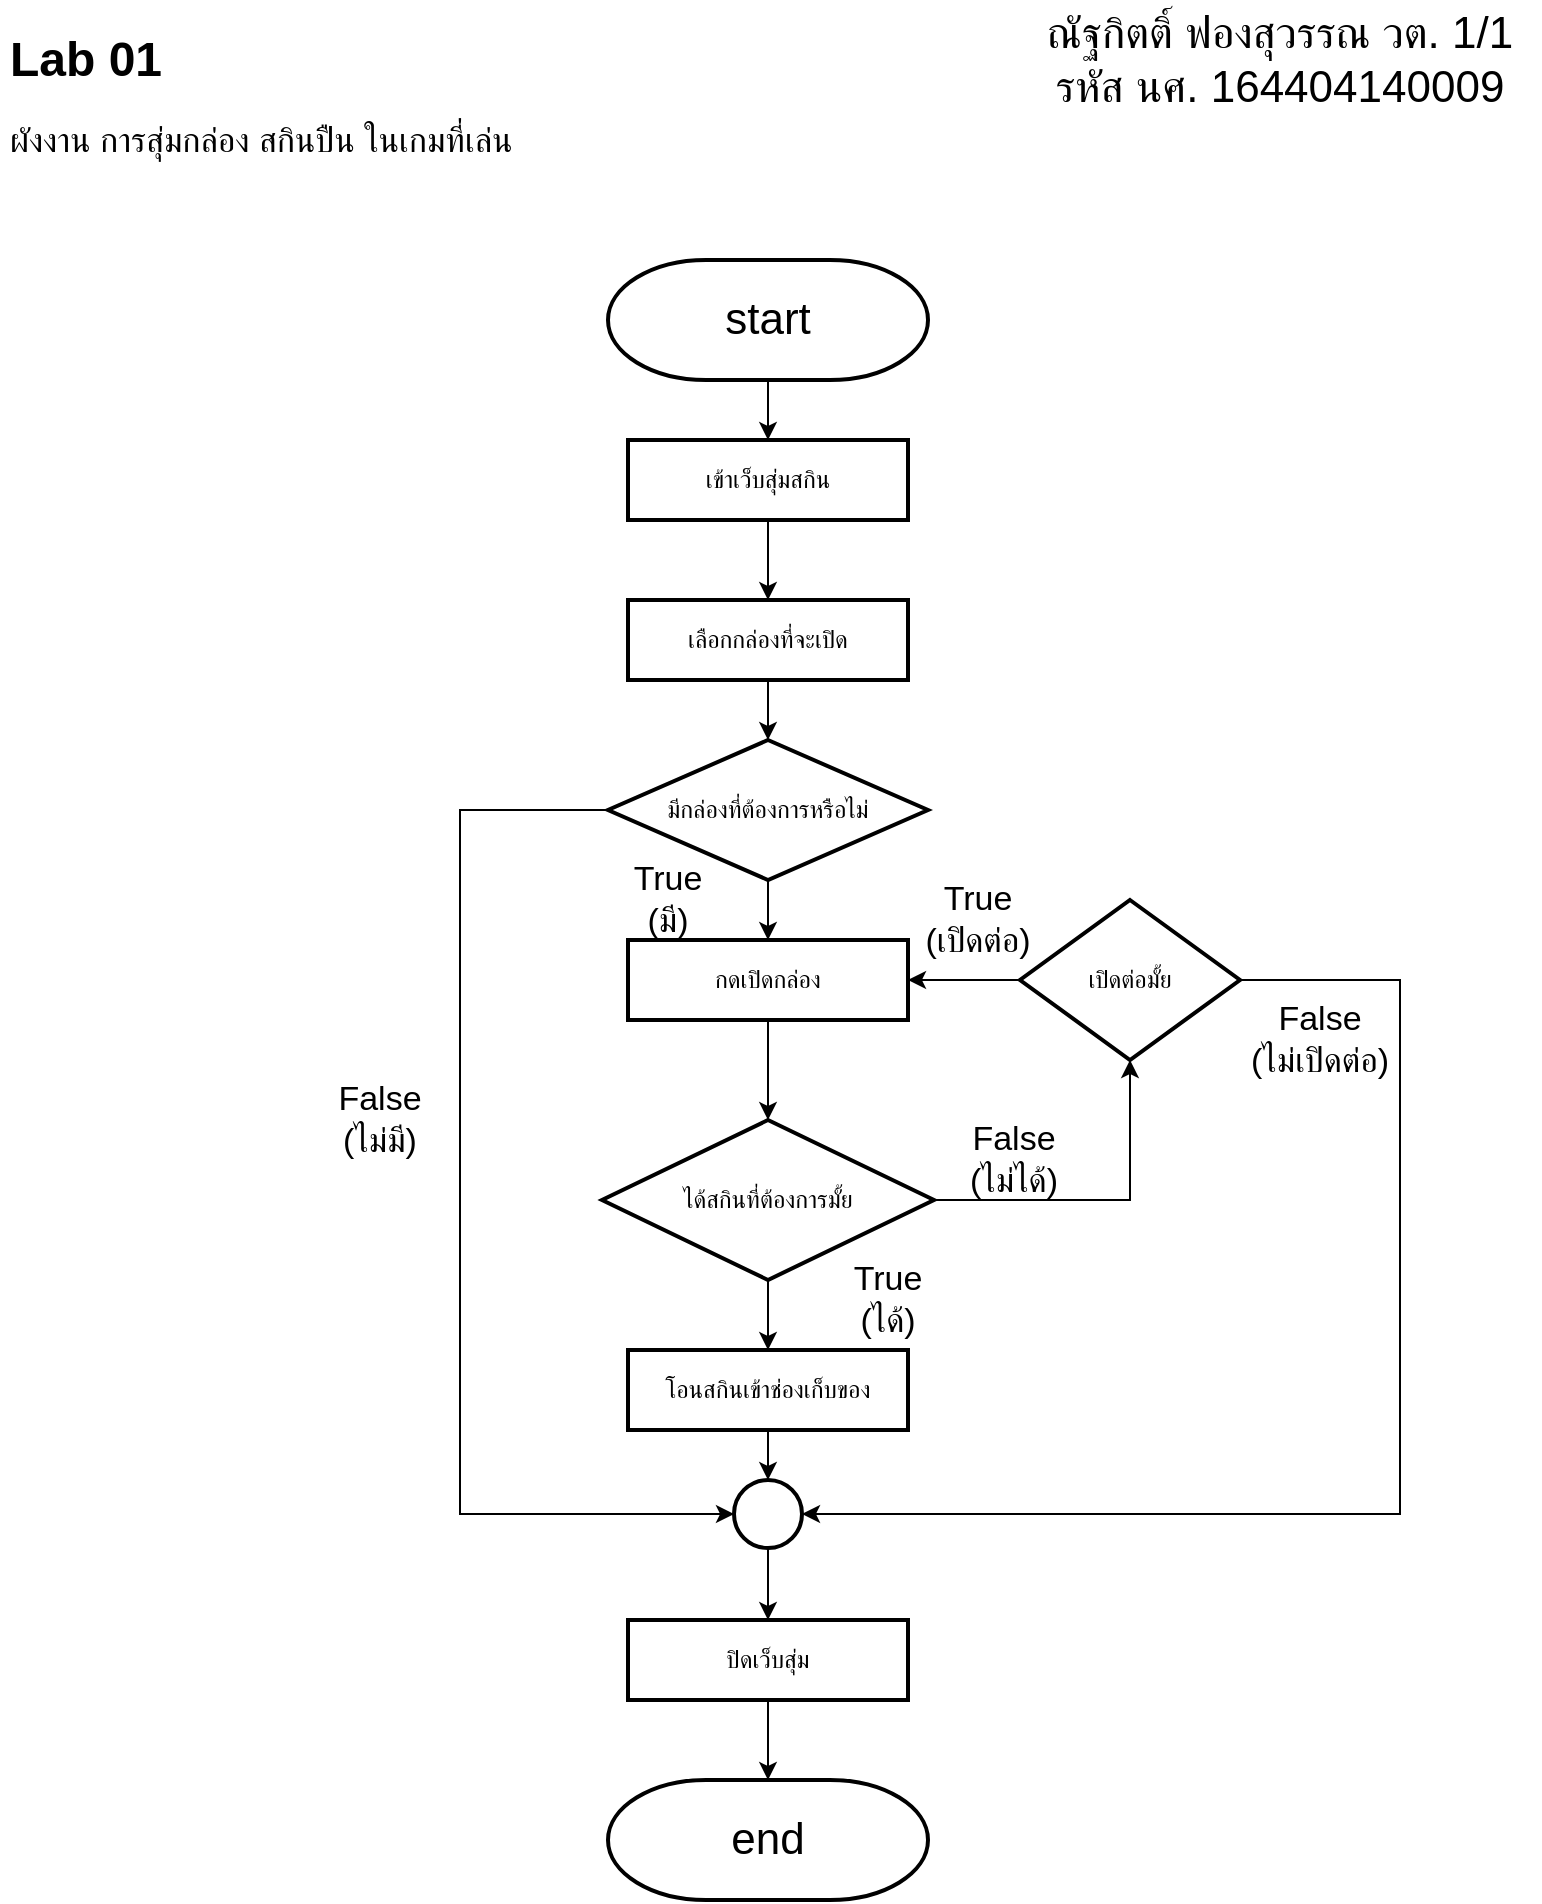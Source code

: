 <mxfile version="14.9.4" type="github">
  <diagram id="C5RBs43oDa-KdzZeNtuy" name="Page-1">
    <mxGraphModel dx="1422" dy="754" grid="1" gridSize="10" guides="1" tooltips="1" connect="1" arrows="1" fold="1" page="1" pageScale="1" pageWidth="827" pageHeight="1169" math="0" shadow="0">
      <root>
        <mxCell id="WIyWlLk6GJQsqaUBKTNV-0" />
        <mxCell id="WIyWlLk6GJQsqaUBKTNV-1" parent="WIyWlLk6GJQsqaUBKTNV-0" />
        <mxCell id="cvK-7X1HN3HpHyDsnjHT-27" value="" style="edgeStyle=orthogonalEdgeStyle;rounded=0;orthogonalLoop=1;jettySize=auto;html=1;" edge="1" parent="WIyWlLk6GJQsqaUBKTNV-1" source="cvK-7X1HN3HpHyDsnjHT-0" target="cvK-7X1HN3HpHyDsnjHT-25">
          <mxGeometry relative="1" as="geometry" />
        </mxCell>
        <mxCell id="cvK-7X1HN3HpHyDsnjHT-0" value="&lt;font style=&quot;font-size: 22px&quot;&gt;start&lt;/font&gt;" style="strokeWidth=2;html=1;shape=mxgraph.flowchart.terminator;whiteSpace=wrap;" vertex="1" parent="WIyWlLk6GJQsqaUBKTNV-1">
          <mxGeometry x="334" y="150" width="160" height="60" as="geometry" />
        </mxCell>
        <mxCell id="cvK-7X1HN3HpHyDsnjHT-2" value="&lt;font style=&quot;font-size: 22px&quot;&gt;end&lt;/font&gt;" style="strokeWidth=2;html=1;shape=mxgraph.flowchart.terminator;whiteSpace=wrap;" vertex="1" parent="WIyWlLk6GJQsqaUBKTNV-1">
          <mxGeometry x="334" y="910" width="160" height="60" as="geometry" />
        </mxCell>
        <mxCell id="cvK-7X1HN3HpHyDsnjHT-13" style="edgeStyle=orthogonalEdgeStyle;rounded=0;orthogonalLoop=1;jettySize=auto;html=1;entryX=0.5;entryY=0;entryDx=0;entryDy=0;" edge="1" parent="WIyWlLk6GJQsqaUBKTNV-1" source="cvK-7X1HN3HpHyDsnjHT-8" target="cvK-7X1HN3HpHyDsnjHT-12">
          <mxGeometry relative="1" as="geometry" />
        </mxCell>
        <mxCell id="cvK-7X1HN3HpHyDsnjHT-8" value="เลือกกล่องที่จะเปิด" style="rounded=0;whiteSpace=wrap;html=1;strokeWidth=2;" vertex="1" parent="WIyWlLk6GJQsqaUBKTNV-1">
          <mxGeometry x="344" y="320" width="140" height="40" as="geometry" />
        </mxCell>
        <mxCell id="cvK-7X1HN3HpHyDsnjHT-17" value="" style="edgeStyle=orthogonalEdgeStyle;rounded=0;orthogonalLoop=1;jettySize=auto;html=1;" edge="1" parent="WIyWlLk6GJQsqaUBKTNV-1" source="cvK-7X1HN3HpHyDsnjHT-12" target="cvK-7X1HN3HpHyDsnjHT-16">
          <mxGeometry relative="1" as="geometry" />
        </mxCell>
        <mxCell id="cvK-7X1HN3HpHyDsnjHT-40" value="" style="edgeStyle=orthogonalEdgeStyle;rounded=0;orthogonalLoop=1;jettySize=auto;html=1;entryX=0;entryY=0.5;entryDx=0;entryDy=0;" edge="1" parent="WIyWlLk6GJQsqaUBKTNV-1" source="cvK-7X1HN3HpHyDsnjHT-12" target="cvK-7X1HN3HpHyDsnjHT-35">
          <mxGeometry relative="1" as="geometry">
            <mxPoint x="360" y="780" as="targetPoint" />
            <Array as="points">
              <mxPoint x="260" y="425" />
              <mxPoint x="260" y="777" />
            </Array>
          </mxGeometry>
        </mxCell>
        <mxCell id="cvK-7X1HN3HpHyDsnjHT-12" value="มีกล่องที่ต้องการหรือไม่" style="rhombus;whiteSpace=wrap;html=1;strokeWidth=2;" vertex="1" parent="WIyWlLk6GJQsqaUBKTNV-1">
          <mxGeometry x="334" y="390" width="160" height="70" as="geometry" />
        </mxCell>
        <mxCell id="cvK-7X1HN3HpHyDsnjHT-19" value="" style="edgeStyle=orthogonalEdgeStyle;rounded=0;orthogonalLoop=1;jettySize=auto;html=1;entryX=0.5;entryY=0;entryDx=0;entryDy=0;" edge="1" parent="WIyWlLk6GJQsqaUBKTNV-1" source="cvK-7X1HN3HpHyDsnjHT-16" target="cvK-7X1HN3HpHyDsnjHT-22">
          <mxGeometry relative="1" as="geometry">
            <mxPoint x="414" y="490" as="targetPoint" />
          </mxGeometry>
        </mxCell>
        <mxCell id="cvK-7X1HN3HpHyDsnjHT-16" value="กดเปิดกล่อง" style="rounded=0;whiteSpace=wrap;html=1;strokeWidth=2;" vertex="1" parent="WIyWlLk6GJQsqaUBKTNV-1">
          <mxGeometry x="344" y="490" width="140" height="40" as="geometry" />
        </mxCell>
        <mxCell id="cvK-7X1HN3HpHyDsnjHT-28" value="" style="edgeStyle=orthogonalEdgeStyle;rounded=0;orthogonalLoop=1;jettySize=auto;html=1;" edge="1" parent="WIyWlLk6GJQsqaUBKTNV-1" source="cvK-7X1HN3HpHyDsnjHT-22" target="cvK-7X1HN3HpHyDsnjHT-24">
          <mxGeometry relative="1" as="geometry" />
        </mxCell>
        <mxCell id="cvK-7X1HN3HpHyDsnjHT-32" style="edgeStyle=orthogonalEdgeStyle;rounded=0;orthogonalLoop=1;jettySize=auto;html=1;" edge="1" parent="WIyWlLk6GJQsqaUBKTNV-1" source="cvK-7X1HN3HpHyDsnjHT-22" target="cvK-7X1HN3HpHyDsnjHT-29">
          <mxGeometry relative="1" as="geometry" />
        </mxCell>
        <mxCell id="cvK-7X1HN3HpHyDsnjHT-22" value="ได้สกินที่ต้องการมั้ย" style="rhombus;whiteSpace=wrap;html=1;strokeWidth=2;" vertex="1" parent="WIyWlLk6GJQsqaUBKTNV-1">
          <mxGeometry x="331" y="580" width="166" height="80" as="geometry" />
        </mxCell>
        <mxCell id="cvK-7X1HN3HpHyDsnjHT-37" value="" style="edgeStyle=orthogonalEdgeStyle;rounded=0;orthogonalLoop=1;jettySize=auto;html=1;" edge="1" parent="WIyWlLk6GJQsqaUBKTNV-1" source="cvK-7X1HN3HpHyDsnjHT-24" target="cvK-7X1HN3HpHyDsnjHT-35">
          <mxGeometry relative="1" as="geometry" />
        </mxCell>
        <mxCell id="cvK-7X1HN3HpHyDsnjHT-24" value="โอนสกินเข้าช่องเก็บของ" style="rounded=0;whiteSpace=wrap;html=1;strokeWidth=2;" vertex="1" parent="WIyWlLk6GJQsqaUBKTNV-1">
          <mxGeometry x="344" y="695" width="140" height="40" as="geometry" />
        </mxCell>
        <mxCell id="cvK-7X1HN3HpHyDsnjHT-26" value="" style="edgeStyle=orthogonalEdgeStyle;rounded=0;orthogonalLoop=1;jettySize=auto;html=1;" edge="1" parent="WIyWlLk6GJQsqaUBKTNV-1" source="cvK-7X1HN3HpHyDsnjHT-25" target="cvK-7X1HN3HpHyDsnjHT-8">
          <mxGeometry relative="1" as="geometry" />
        </mxCell>
        <mxCell id="cvK-7X1HN3HpHyDsnjHT-25" value="เข้าเว็บสุ่มสกิน" style="rounded=0;whiteSpace=wrap;html=1;strokeWidth=2;" vertex="1" parent="WIyWlLk6GJQsqaUBKTNV-1">
          <mxGeometry x="344" y="240" width="140" height="40" as="geometry" />
        </mxCell>
        <mxCell id="cvK-7X1HN3HpHyDsnjHT-30" value="" style="edgeStyle=orthogonalEdgeStyle;rounded=0;orthogonalLoop=1;jettySize=auto;html=1;" edge="1" parent="WIyWlLk6GJQsqaUBKTNV-1" source="cvK-7X1HN3HpHyDsnjHT-29" target="cvK-7X1HN3HpHyDsnjHT-16">
          <mxGeometry relative="1" as="geometry" />
        </mxCell>
        <mxCell id="cvK-7X1HN3HpHyDsnjHT-41" style="edgeStyle=orthogonalEdgeStyle;rounded=0;orthogonalLoop=1;jettySize=auto;html=1;entryX=1;entryY=0.5;entryDx=0;entryDy=0;" edge="1" parent="WIyWlLk6GJQsqaUBKTNV-1" source="cvK-7X1HN3HpHyDsnjHT-29" target="cvK-7X1HN3HpHyDsnjHT-35">
          <mxGeometry relative="1" as="geometry">
            <mxPoint x="660" y="770" as="targetPoint" />
            <Array as="points">
              <mxPoint x="730" y="510" />
              <mxPoint x="730" y="777" />
            </Array>
          </mxGeometry>
        </mxCell>
        <mxCell id="cvK-7X1HN3HpHyDsnjHT-29" value="เปิดต่อมั้ย" style="rhombus;whiteSpace=wrap;html=1;strokeWidth=2;" vertex="1" parent="WIyWlLk6GJQsqaUBKTNV-1">
          <mxGeometry x="540" y="470" width="110" height="80" as="geometry" />
        </mxCell>
        <mxCell id="cvK-7X1HN3HpHyDsnjHT-42" value="" style="edgeStyle=orthogonalEdgeStyle;rounded=0;orthogonalLoop=1;jettySize=auto;html=1;" edge="1" parent="WIyWlLk6GJQsqaUBKTNV-1" source="cvK-7X1HN3HpHyDsnjHT-33" target="cvK-7X1HN3HpHyDsnjHT-2">
          <mxGeometry relative="1" as="geometry" />
        </mxCell>
        <mxCell id="cvK-7X1HN3HpHyDsnjHT-33" value="ปิดเว็บสุ่ม" style="rounded=0;whiteSpace=wrap;html=1;strokeWidth=2;" vertex="1" parent="WIyWlLk6GJQsqaUBKTNV-1">
          <mxGeometry x="344" y="830" width="140" height="40" as="geometry" />
        </mxCell>
        <mxCell id="cvK-7X1HN3HpHyDsnjHT-36" value="" style="edgeStyle=orthogonalEdgeStyle;rounded=0;orthogonalLoop=1;jettySize=auto;html=1;" edge="1" parent="WIyWlLk6GJQsqaUBKTNV-1" source="cvK-7X1HN3HpHyDsnjHT-35" target="cvK-7X1HN3HpHyDsnjHT-33">
          <mxGeometry relative="1" as="geometry" />
        </mxCell>
        <mxCell id="cvK-7X1HN3HpHyDsnjHT-35" value="" style="ellipse;whiteSpace=wrap;html=1;aspect=fixed;strokeWidth=2;" vertex="1" parent="WIyWlLk6GJQsqaUBKTNV-1">
          <mxGeometry x="397" y="760" width="34" height="34" as="geometry" />
        </mxCell>
        <mxCell id="cvK-7X1HN3HpHyDsnjHT-43" value="&lt;font style=&quot;font-size: 17px&quot;&gt;True&lt;br&gt;(มี)&lt;br&gt;&lt;/font&gt;" style="text;html=1;strokeColor=none;fillColor=none;align=center;verticalAlign=middle;whiteSpace=wrap;rounded=0;" vertex="1" parent="WIyWlLk6GJQsqaUBKTNV-1">
          <mxGeometry x="344" y="460" width="40" height="20" as="geometry" />
        </mxCell>
        <mxCell id="cvK-7X1HN3HpHyDsnjHT-45" value="&lt;font style=&quot;font-size: 17px&quot;&gt;True&lt;br&gt;(ได้)&lt;br&gt;&lt;/font&gt;" style="text;html=1;strokeColor=none;fillColor=none;align=center;verticalAlign=middle;whiteSpace=wrap;rounded=0;" vertex="1" parent="WIyWlLk6GJQsqaUBKTNV-1">
          <mxGeometry x="454" y="660" width="40" height="20" as="geometry" />
        </mxCell>
        <mxCell id="cvK-7X1HN3HpHyDsnjHT-47" value="&lt;font style=&quot;font-size: 17px&quot;&gt;True&lt;br&gt;(เปิดต่อ)&lt;br&gt;&lt;/font&gt;" style="text;html=1;strokeColor=none;fillColor=none;align=center;verticalAlign=middle;whiteSpace=wrap;rounded=0;" vertex="1" parent="WIyWlLk6GJQsqaUBKTNV-1">
          <mxGeometry x="484" y="470" width="70" height="20" as="geometry" />
        </mxCell>
        <mxCell id="cvK-7X1HN3HpHyDsnjHT-48" value="&lt;font style=&quot;font-size: 17px&quot;&gt;False&lt;br&gt;(ไม่เปิดต่อ)&lt;br&gt;&lt;/font&gt;" style="text;html=1;strokeColor=none;fillColor=none;align=center;verticalAlign=middle;whiteSpace=wrap;rounded=0;" vertex="1" parent="WIyWlLk6GJQsqaUBKTNV-1">
          <mxGeometry x="650" y="530" width="80" height="20" as="geometry" />
        </mxCell>
        <mxCell id="cvK-7X1HN3HpHyDsnjHT-50" value="&lt;font style=&quot;font-size: 17px&quot;&gt;False&lt;br&gt;(ไม่มี)&lt;br&gt;&lt;/font&gt;" style="text;html=1;strokeColor=none;fillColor=none;align=center;verticalAlign=middle;whiteSpace=wrap;rounded=0;" vertex="1" parent="WIyWlLk6GJQsqaUBKTNV-1">
          <mxGeometry x="180" y="570" width="80" height="20" as="geometry" />
        </mxCell>
        <mxCell id="cvK-7X1HN3HpHyDsnjHT-51" value="&lt;font style=&quot;font-size: 17px&quot;&gt;False&lt;br&gt;(ไม่ได้)&lt;br&gt;&lt;/font&gt;" style="text;html=1;strokeColor=none;fillColor=none;align=center;verticalAlign=middle;whiteSpace=wrap;rounded=0;" vertex="1" parent="WIyWlLk6GJQsqaUBKTNV-1">
          <mxGeometry x="497" y="590" width="80" height="20" as="geometry" />
        </mxCell>
        <mxCell id="cvK-7X1HN3HpHyDsnjHT-52" value="&lt;h1&gt;Lab 01&lt;/h1&gt;&lt;p&gt;&lt;font style=&quot;font-size: 17px&quot;&gt;ผังงาน การสุ่มกล่อง สกินปืน ในเกมที่เล่น&lt;/font&gt;&lt;/p&gt;" style="text;html=1;strokeColor=none;fillColor=none;spacing=5;spacingTop=-20;whiteSpace=wrap;overflow=hidden;rounded=0;" vertex="1" parent="WIyWlLk6GJQsqaUBKTNV-1">
          <mxGeometry x="30" y="30" width="290" height="90" as="geometry" />
        </mxCell>
        <mxCell id="cvK-7X1HN3HpHyDsnjHT-53" style="edgeStyle=orthogonalEdgeStyle;rounded=0;orthogonalLoop=1;jettySize=auto;html=1;exitX=0.5;exitY=1;exitDx=0;exitDy=0;" edge="1" parent="WIyWlLk6GJQsqaUBKTNV-1">
          <mxGeometry relative="1" as="geometry">
            <mxPoint x="125" y="220" as="sourcePoint" />
            <mxPoint x="125" y="220" as="targetPoint" />
          </mxGeometry>
        </mxCell>
        <mxCell id="cvK-7X1HN3HpHyDsnjHT-54" value="&lt;font style=&quot;font-size: 22px&quot;&gt;ณัฐกิตติ์ ฟองสุวรรณ วต. 1/1&lt;br&gt;รหัส นศ. 164404140009&lt;br&gt;&lt;/font&gt;" style="text;html=1;strokeColor=none;fillColor=none;align=center;verticalAlign=middle;whiteSpace=wrap;rounded=0;" vertex="1" parent="WIyWlLk6GJQsqaUBKTNV-1">
          <mxGeometry x="540" y="40" width="260" height="20" as="geometry" />
        </mxCell>
      </root>
    </mxGraphModel>
  </diagram>
</mxfile>
